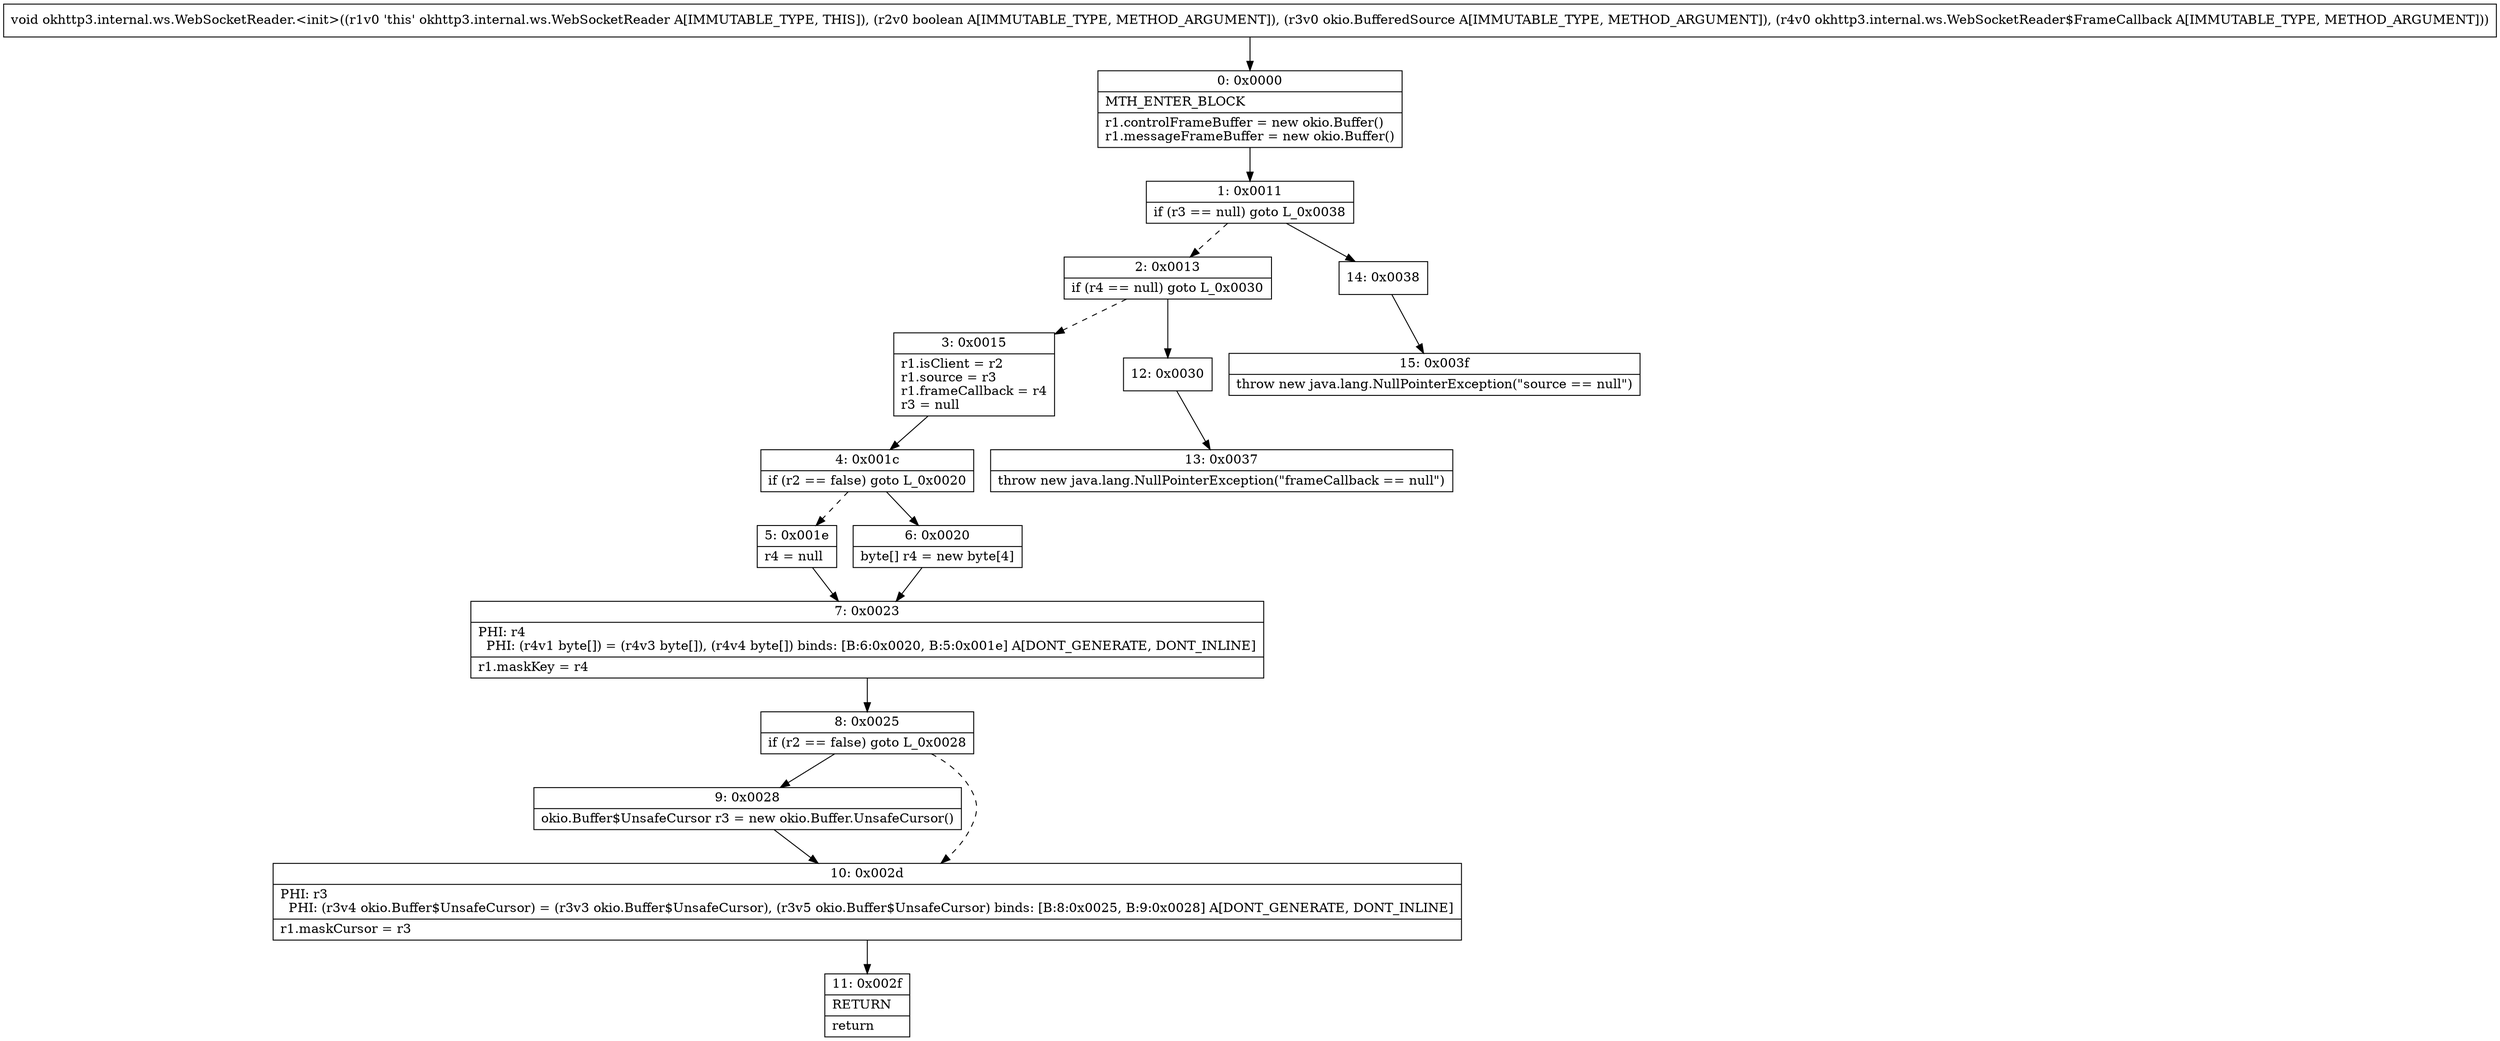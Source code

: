 digraph "CFG forokhttp3.internal.ws.WebSocketReader.\<init\>(ZLokio\/BufferedSource;Lokhttp3\/internal\/ws\/WebSocketReader$FrameCallback;)V" {
Node_0 [shape=record,label="{0\:\ 0x0000|MTH_ENTER_BLOCK\l|r1.controlFrameBuffer = new okio.Buffer()\lr1.messageFrameBuffer = new okio.Buffer()\l}"];
Node_1 [shape=record,label="{1\:\ 0x0011|if (r3 == null) goto L_0x0038\l}"];
Node_2 [shape=record,label="{2\:\ 0x0013|if (r4 == null) goto L_0x0030\l}"];
Node_3 [shape=record,label="{3\:\ 0x0015|r1.isClient = r2\lr1.source = r3\lr1.frameCallback = r4\lr3 = null\l}"];
Node_4 [shape=record,label="{4\:\ 0x001c|if (r2 == false) goto L_0x0020\l}"];
Node_5 [shape=record,label="{5\:\ 0x001e|r4 = null\l}"];
Node_6 [shape=record,label="{6\:\ 0x0020|byte[] r4 = new byte[4]\l}"];
Node_7 [shape=record,label="{7\:\ 0x0023|PHI: r4 \l  PHI: (r4v1 byte[]) = (r4v3 byte[]), (r4v4 byte[]) binds: [B:6:0x0020, B:5:0x001e] A[DONT_GENERATE, DONT_INLINE]\l|r1.maskKey = r4\l}"];
Node_8 [shape=record,label="{8\:\ 0x0025|if (r2 == false) goto L_0x0028\l}"];
Node_9 [shape=record,label="{9\:\ 0x0028|okio.Buffer$UnsafeCursor r3 = new okio.Buffer.UnsafeCursor()\l}"];
Node_10 [shape=record,label="{10\:\ 0x002d|PHI: r3 \l  PHI: (r3v4 okio.Buffer$UnsafeCursor) = (r3v3 okio.Buffer$UnsafeCursor), (r3v5 okio.Buffer$UnsafeCursor) binds: [B:8:0x0025, B:9:0x0028] A[DONT_GENERATE, DONT_INLINE]\l|r1.maskCursor = r3\l}"];
Node_11 [shape=record,label="{11\:\ 0x002f|RETURN\l|return\l}"];
Node_12 [shape=record,label="{12\:\ 0x0030}"];
Node_13 [shape=record,label="{13\:\ 0x0037|throw new java.lang.NullPointerException(\"frameCallback == null\")\l}"];
Node_14 [shape=record,label="{14\:\ 0x0038}"];
Node_15 [shape=record,label="{15\:\ 0x003f|throw new java.lang.NullPointerException(\"source == null\")\l}"];
MethodNode[shape=record,label="{void okhttp3.internal.ws.WebSocketReader.\<init\>((r1v0 'this' okhttp3.internal.ws.WebSocketReader A[IMMUTABLE_TYPE, THIS]), (r2v0 boolean A[IMMUTABLE_TYPE, METHOD_ARGUMENT]), (r3v0 okio.BufferedSource A[IMMUTABLE_TYPE, METHOD_ARGUMENT]), (r4v0 okhttp3.internal.ws.WebSocketReader$FrameCallback A[IMMUTABLE_TYPE, METHOD_ARGUMENT])) }"];
MethodNode -> Node_0;
Node_0 -> Node_1;
Node_1 -> Node_2[style=dashed];
Node_1 -> Node_14;
Node_2 -> Node_3[style=dashed];
Node_2 -> Node_12;
Node_3 -> Node_4;
Node_4 -> Node_5[style=dashed];
Node_4 -> Node_6;
Node_5 -> Node_7;
Node_6 -> Node_7;
Node_7 -> Node_8;
Node_8 -> Node_9;
Node_8 -> Node_10[style=dashed];
Node_9 -> Node_10;
Node_10 -> Node_11;
Node_12 -> Node_13;
Node_14 -> Node_15;
}

